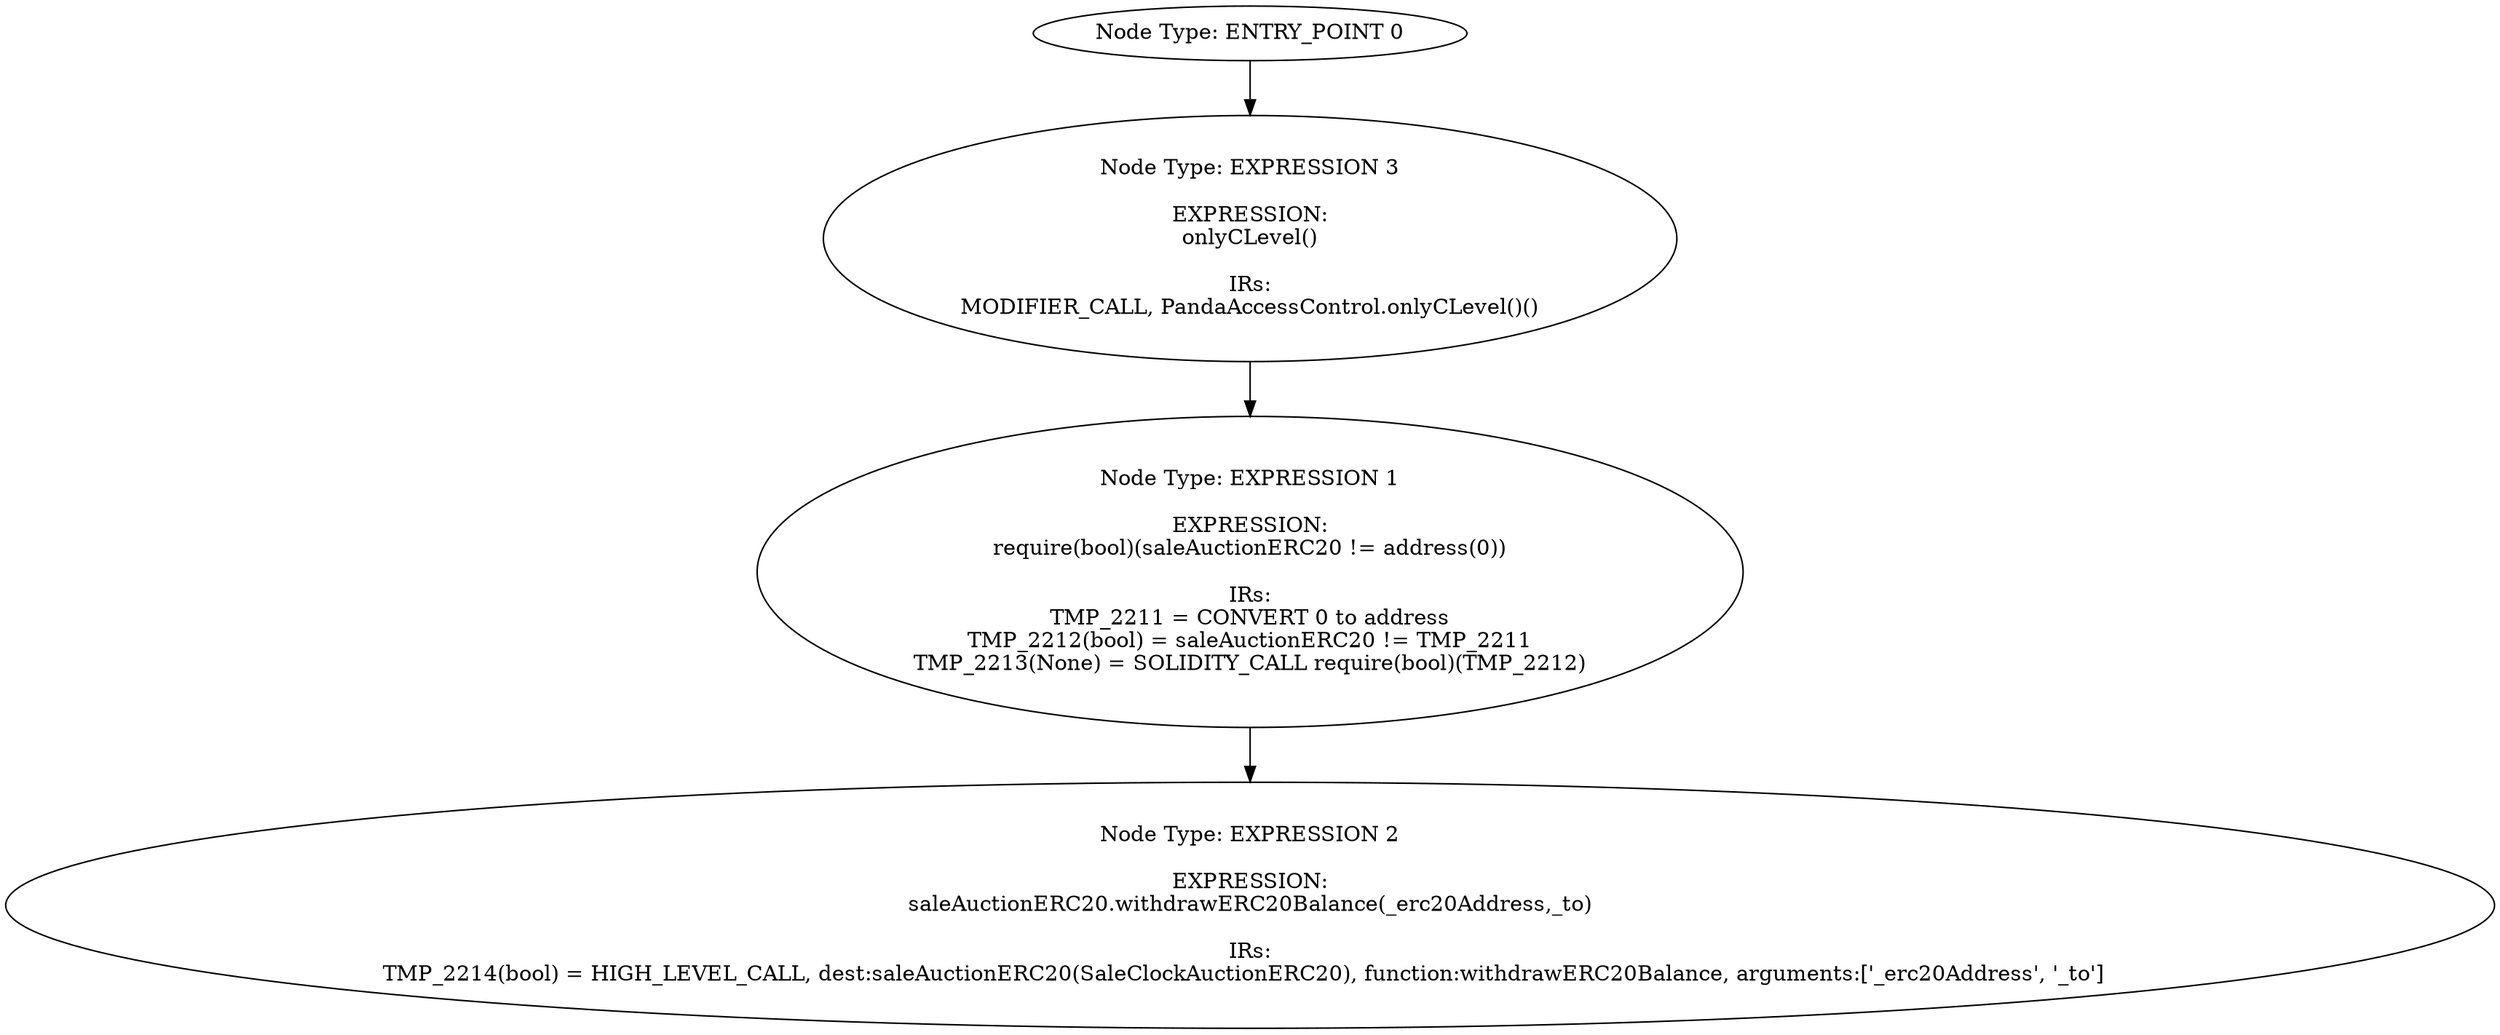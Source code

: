 digraph{
0[label="Node Type: ENTRY_POINT 0
"];
0->3;
1[label="Node Type: EXPRESSION 1

EXPRESSION:
require(bool)(saleAuctionERC20 != address(0))

IRs:
TMP_2211 = CONVERT 0 to address
TMP_2212(bool) = saleAuctionERC20 != TMP_2211
TMP_2213(None) = SOLIDITY_CALL require(bool)(TMP_2212)"];
1->2;
2[label="Node Type: EXPRESSION 2

EXPRESSION:
saleAuctionERC20.withdrawERC20Balance(_erc20Address,_to)

IRs:
TMP_2214(bool) = HIGH_LEVEL_CALL, dest:saleAuctionERC20(SaleClockAuctionERC20), function:withdrawERC20Balance, arguments:['_erc20Address', '_to']  "];
3[label="Node Type: EXPRESSION 3

EXPRESSION:
onlyCLevel()

IRs:
MODIFIER_CALL, PandaAccessControl.onlyCLevel()()"];
3->1;
}
